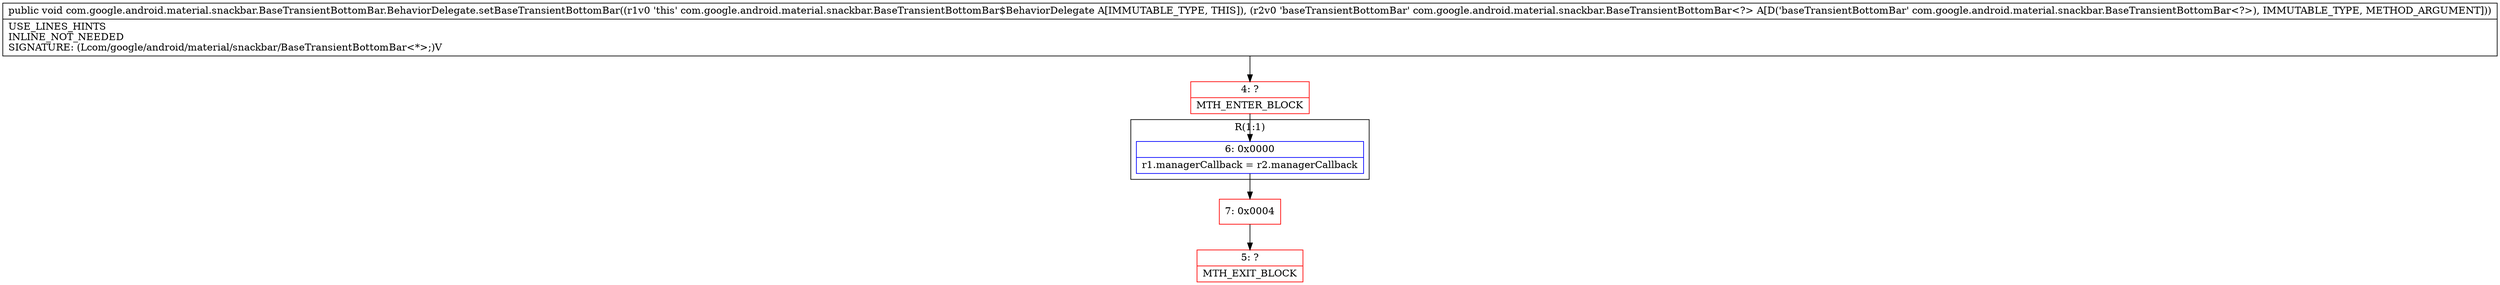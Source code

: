 digraph "CFG forcom.google.android.material.snackbar.BaseTransientBottomBar.BehaviorDelegate.setBaseTransientBottomBar(Lcom\/google\/android\/material\/snackbar\/BaseTransientBottomBar;)V" {
subgraph cluster_Region_1407846517 {
label = "R(1:1)";
node [shape=record,color=blue];
Node_6 [shape=record,label="{6\:\ 0x0000|r1.managerCallback = r2.managerCallback\l}"];
}
Node_4 [shape=record,color=red,label="{4\:\ ?|MTH_ENTER_BLOCK\l}"];
Node_7 [shape=record,color=red,label="{7\:\ 0x0004}"];
Node_5 [shape=record,color=red,label="{5\:\ ?|MTH_EXIT_BLOCK\l}"];
MethodNode[shape=record,label="{public void com.google.android.material.snackbar.BaseTransientBottomBar.BehaviorDelegate.setBaseTransientBottomBar((r1v0 'this' com.google.android.material.snackbar.BaseTransientBottomBar$BehaviorDelegate A[IMMUTABLE_TYPE, THIS]), (r2v0 'baseTransientBottomBar' com.google.android.material.snackbar.BaseTransientBottomBar\<?\> A[D('baseTransientBottomBar' com.google.android.material.snackbar.BaseTransientBottomBar\<?\>), IMMUTABLE_TYPE, METHOD_ARGUMENT]))  | USE_LINES_HINTS\lINLINE_NOT_NEEDED\lSIGNATURE: (Lcom\/google\/android\/material\/snackbar\/BaseTransientBottomBar\<*\>;)V\l}"];
MethodNode -> Node_4;Node_6 -> Node_7;
Node_4 -> Node_6;
Node_7 -> Node_5;
}

